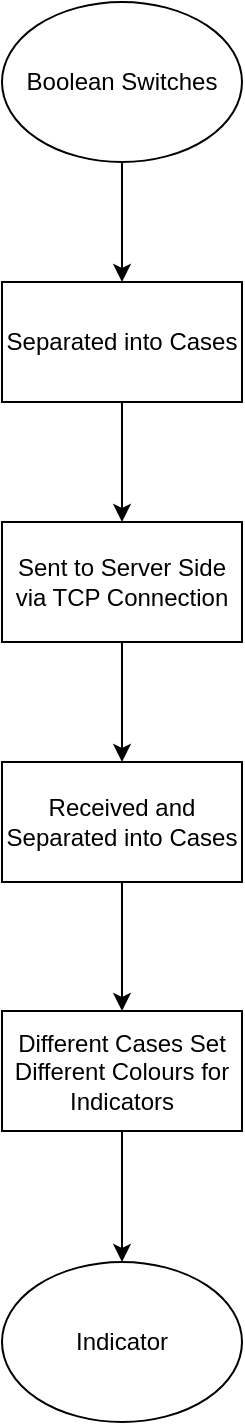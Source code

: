 <mxfile version="18.1.2" type="device"><diagram id="lSOL0b_42jPqryBtzPiY" name="Page-1"><mxGraphModel dx="509" dy="529" grid="1" gridSize="10" guides="1" tooltips="1" connect="1" arrows="1" fold="1" page="1" pageScale="1" pageWidth="827" pageHeight="1169" math="0" shadow="0"><root><mxCell id="0"/><mxCell id="1" parent="0"/><mxCell id="ZVm3S4ChETcCOUUirGE--9" value="" style="edgeStyle=orthogonalEdgeStyle;rounded=0;orthogonalLoop=1;jettySize=auto;html=1;" edge="1" parent="1" source="ZVm3S4ChETcCOUUirGE--1" target="ZVm3S4ChETcCOUUirGE--2"><mxGeometry relative="1" as="geometry"/></mxCell><mxCell id="ZVm3S4ChETcCOUUirGE--1" value="Boolean Switches" style="ellipse;whiteSpace=wrap;html=1;" vertex="1" parent="1"><mxGeometry x="160" y="20" width="120" height="80" as="geometry"/></mxCell><mxCell id="ZVm3S4ChETcCOUUirGE--10" value="" style="edgeStyle=orthogonalEdgeStyle;rounded=0;orthogonalLoop=1;jettySize=auto;html=1;" edge="1" parent="1" source="ZVm3S4ChETcCOUUirGE--2" target="ZVm3S4ChETcCOUUirGE--3"><mxGeometry relative="1" as="geometry"/></mxCell><mxCell id="ZVm3S4ChETcCOUUirGE--2" value="Separated into Cases" style="rounded=0;whiteSpace=wrap;html=1;" vertex="1" parent="1"><mxGeometry x="160" y="160" width="120" height="60" as="geometry"/></mxCell><mxCell id="ZVm3S4ChETcCOUUirGE--11" value="" style="edgeStyle=orthogonalEdgeStyle;rounded=0;orthogonalLoop=1;jettySize=auto;html=1;" edge="1" parent="1" source="ZVm3S4ChETcCOUUirGE--3" target="ZVm3S4ChETcCOUUirGE--6"><mxGeometry relative="1" as="geometry"/></mxCell><mxCell id="ZVm3S4ChETcCOUUirGE--3" value="Sent to Server Side via TCP Connection" style="rounded=0;whiteSpace=wrap;html=1;" vertex="1" parent="1"><mxGeometry x="160" y="280" width="120" height="60" as="geometry"/></mxCell><mxCell id="ZVm3S4ChETcCOUUirGE--12" value="" style="edgeStyle=orthogonalEdgeStyle;rounded=0;orthogonalLoop=1;jettySize=auto;html=1;" edge="1" parent="1" source="ZVm3S4ChETcCOUUirGE--6" target="ZVm3S4ChETcCOUUirGE--7"><mxGeometry relative="1" as="geometry"/></mxCell><mxCell id="ZVm3S4ChETcCOUUirGE--6" value="Received and Separated into Cases" style="rounded=0;whiteSpace=wrap;html=1;" vertex="1" parent="1"><mxGeometry x="160" y="400" width="120" height="60" as="geometry"/></mxCell><mxCell id="ZVm3S4ChETcCOUUirGE--13" value="" style="edgeStyle=orthogonalEdgeStyle;rounded=0;orthogonalLoop=1;jettySize=auto;html=1;" edge="1" parent="1" source="ZVm3S4ChETcCOUUirGE--7" target="ZVm3S4ChETcCOUUirGE--8"><mxGeometry relative="1" as="geometry"/></mxCell><mxCell id="ZVm3S4ChETcCOUUirGE--7" value="Different Cases Set Different Colours for Indicators" style="rounded=0;whiteSpace=wrap;html=1;" vertex="1" parent="1"><mxGeometry x="160" y="524.5" width="120" height="60" as="geometry"/></mxCell><mxCell id="ZVm3S4ChETcCOUUirGE--8" value="Indicator" style="ellipse;whiteSpace=wrap;html=1;" vertex="1" parent="1"><mxGeometry x="160" y="650" width="120" height="80" as="geometry"/></mxCell></root></mxGraphModel></diagram></mxfile>